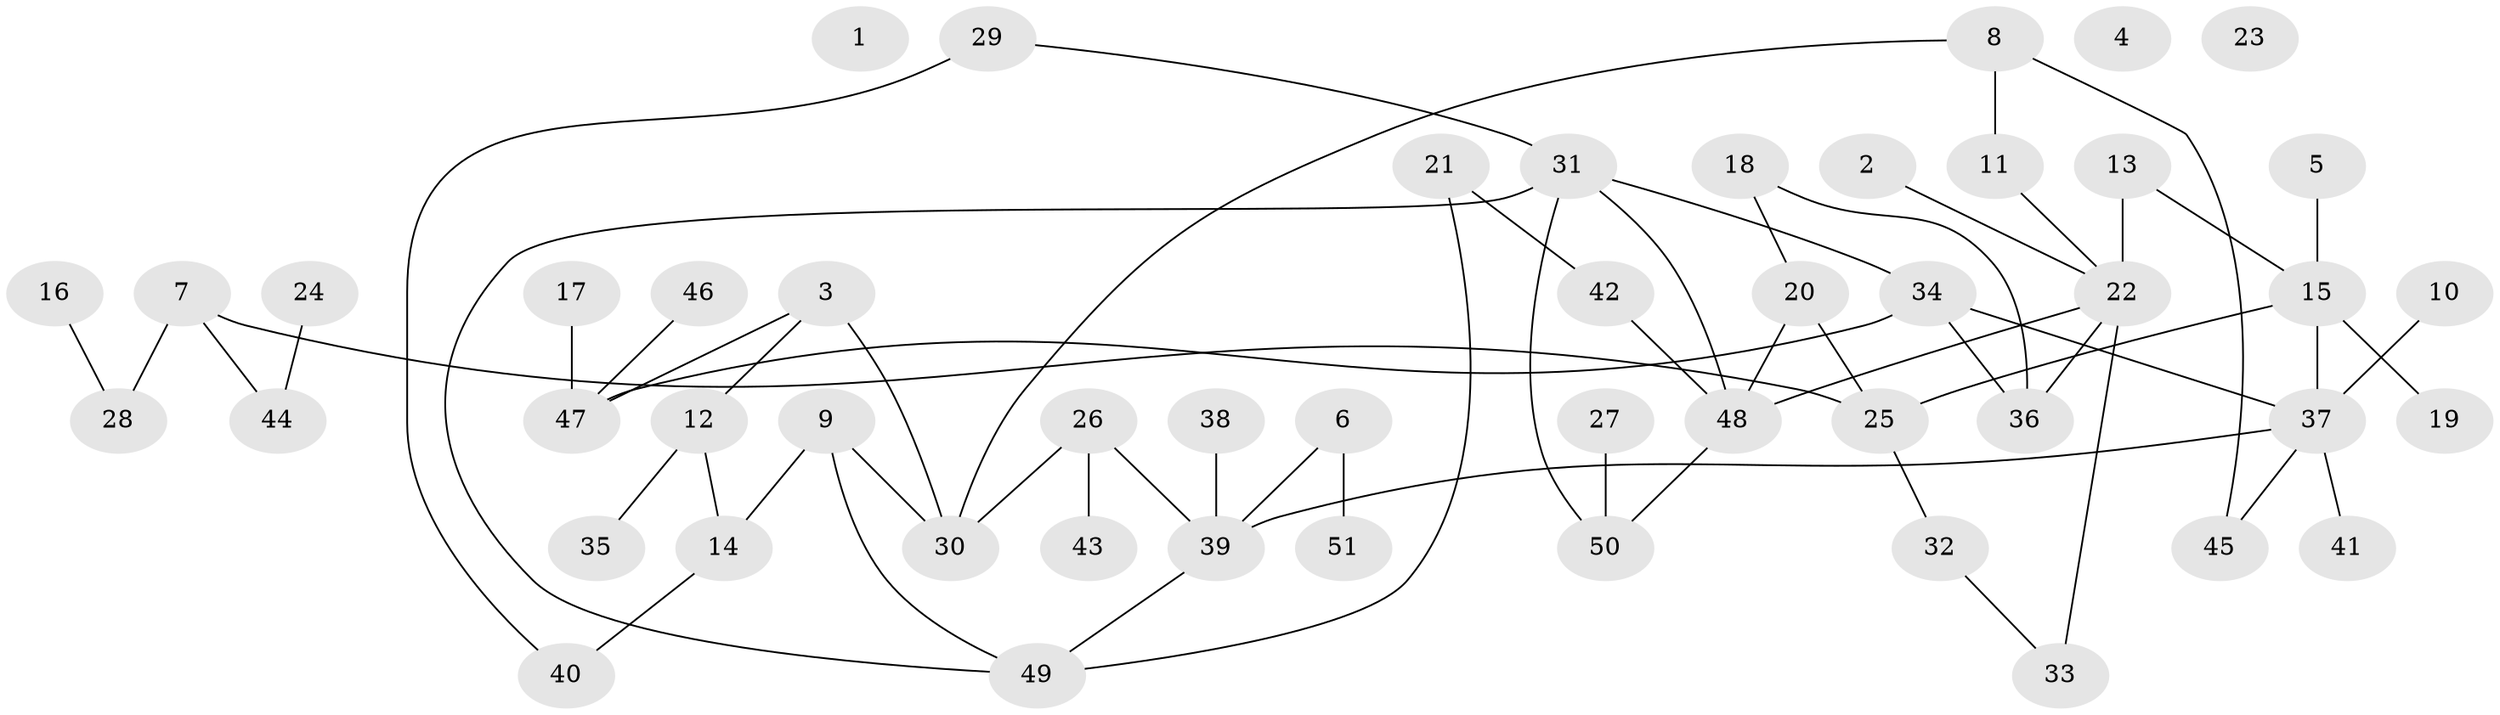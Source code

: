 // coarse degree distribution, {0: 0.08571428571428572, 5: 0.14285714285714285, 7: 0.02857142857142857, 4: 0.14285714285714285, 3: 0.11428571428571428, 2: 0.2, 1: 0.2857142857142857}
// Generated by graph-tools (version 1.1) at 2025/16/03/04/25 18:16:31]
// undirected, 51 vertices, 61 edges
graph export_dot {
graph [start="1"]
  node [color=gray90,style=filled];
  1;
  2;
  3;
  4;
  5;
  6;
  7;
  8;
  9;
  10;
  11;
  12;
  13;
  14;
  15;
  16;
  17;
  18;
  19;
  20;
  21;
  22;
  23;
  24;
  25;
  26;
  27;
  28;
  29;
  30;
  31;
  32;
  33;
  34;
  35;
  36;
  37;
  38;
  39;
  40;
  41;
  42;
  43;
  44;
  45;
  46;
  47;
  48;
  49;
  50;
  51;
  2 -- 22;
  3 -- 12;
  3 -- 30;
  3 -- 47;
  5 -- 15;
  6 -- 39;
  6 -- 51;
  7 -- 25;
  7 -- 28;
  7 -- 44;
  8 -- 11;
  8 -- 30;
  8 -- 45;
  9 -- 14;
  9 -- 30;
  9 -- 49;
  10 -- 37;
  11 -- 22;
  12 -- 14;
  12 -- 35;
  13 -- 15;
  13 -- 22;
  14 -- 40;
  15 -- 19;
  15 -- 25;
  15 -- 37;
  16 -- 28;
  17 -- 47;
  18 -- 20;
  18 -- 36;
  20 -- 25;
  20 -- 48;
  21 -- 42;
  21 -- 49;
  22 -- 33;
  22 -- 36;
  22 -- 48;
  24 -- 44;
  25 -- 32;
  26 -- 30;
  26 -- 39;
  26 -- 43;
  27 -- 50;
  29 -- 31;
  29 -- 40;
  31 -- 34;
  31 -- 48;
  31 -- 49;
  31 -- 50;
  32 -- 33;
  34 -- 36;
  34 -- 37;
  34 -- 47;
  37 -- 39;
  37 -- 41;
  37 -- 45;
  38 -- 39;
  39 -- 49;
  42 -- 48;
  46 -- 47;
  48 -- 50;
}
